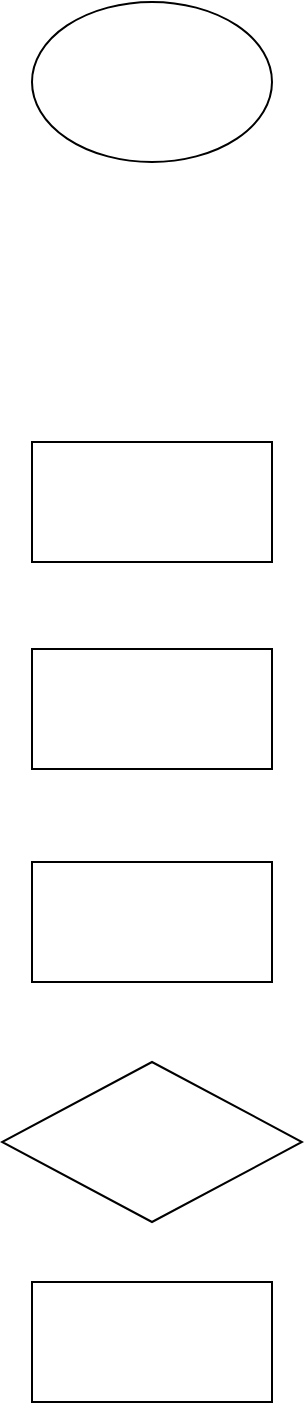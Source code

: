 <mxfile compressed="true" version="26.2.12"><diagram name="Page-1" id="eG5tvo9UgwHiR6DEYF9L"><mxGraphModel dx="525" dy="345" grid="1" gridSize="10" guides="1" tooltips="1" connect="1" arrows="1" fold="1" page="1" pageScale="1" pageWidth="583" pageHeight="827" math="0" shadow="0"><root><mxCell id="0"/><mxCell id="1" parent="0"/><mxCell id="c32ZY7MYhhRMc4Ojms5w-1" value="" style="ellipse;whiteSpace=wrap;html=1;" vertex="1" parent="1"><mxGeometry x="70" y="60" width="120" height="80" as="geometry"/></mxCell><mxCell id="c32ZY7MYhhRMc4Ojms5w-4" value="" style="rounded=0;whiteSpace=wrap;html=1;" vertex="1" parent="1"><mxGeometry x="70" y="280" width="120" height="60" as="geometry"/></mxCell><mxCell id="c32ZY7MYhhRMc4Ojms5w-5" value="" style="rounded=0;whiteSpace=wrap;html=1;" vertex="1" parent="1"><mxGeometry x="70" y="383.5" width="120" height="60" as="geometry"/></mxCell><mxCell id="c32ZY7MYhhRMc4Ojms5w-6" value="" style="rounded=0;whiteSpace=wrap;html=1;" vertex="1" parent="1"><mxGeometry x="70" y="490" width="120" height="60" as="geometry"/></mxCell><mxCell id="c32ZY7MYhhRMc4Ojms5w-7" value="" style="rhombus;whiteSpace=wrap;html=1;" vertex="1" parent="1"><mxGeometry x="55" y="590" width="150" height="80" as="geometry"/></mxCell><mxCell id="c32ZY7MYhhRMc4Ojms5w-8" value="" style="rounded=0;whiteSpace=wrap;html=1;" vertex="1" parent="1"><mxGeometry x="70" y="700" width="120" height="60" as="geometry"/></mxCell></root></mxGraphModel></diagram></mxfile>